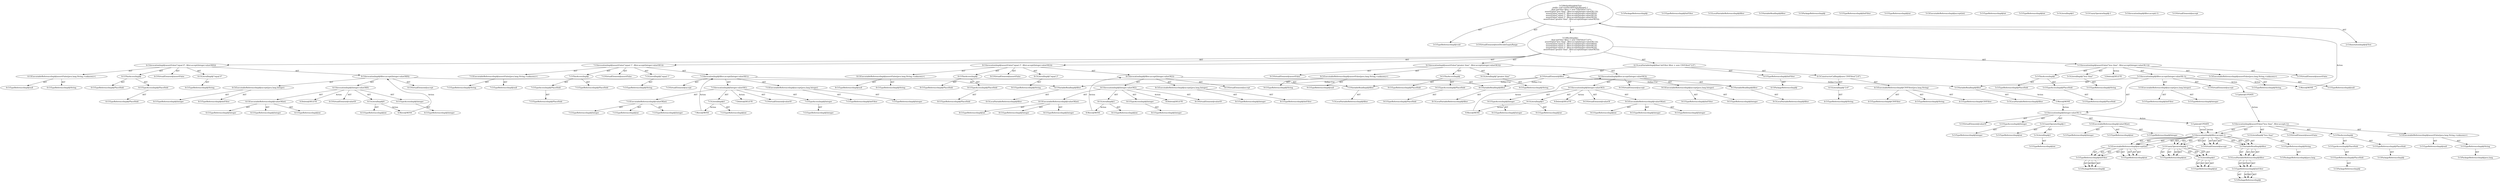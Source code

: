 digraph "testDecideEmptyRange#?" {
0 [label="3:CtTypeReferenceImpl@void" shape=ellipse]
1 [label="3:CtVirtualElement@testDecideEmptyRange" shape=ellipse]
2 [label="4:CtTypeReferenceImpl@IntFilter" shape=ellipse]
3 [label="4:CtPackageReferenceImpl@" shape=ellipse]
4 [label="4:CtExecutableReferenceImpl@CSVFilter(java.lang.String)" shape=ellipse]
5 [label="4:CtTypeReferenceImpl@CSVFilter" shape=ellipse]
6 [label="4:CtTypeReferenceImpl@CSVFilter" shape=ellipse]
7 [label="4:CtTypeReferenceImpl@String" shape=ellipse]
8 [label="4:CtLiteralImpl@\"2-0\"" shape=ellipse]
9 [label="4:CtTypeReferenceImpl@String" shape=ellipse]
10 [label="4:CtConstructorCallImpl@new CSVFilter(\"2-0\")" shape=ellipse]
11 [label="4:CtVirtualElement@filter" shape=ellipse]
12 [label="4:CtLocalVariableImpl@final IntFilter filter = new CSVFilter(\"2-0\")" shape=ellipse]
13 [label="5:CtExecutableReferenceImpl@assertFalse(java.lang.String,<unknown>)" shape=ellipse]
14 [label="5:CtTypeReferenceImpl@String" shape=ellipse]
15 [label="5:CtTypeReferenceImpl@null" shape=ellipse]
16 [label="5:CtVirtualElement@assertFalse" shape=ellipse]
17 [label="5:CtTypeAccessImpl@PlaceHold" shape=ellipse]
18 [label="5:CtTypeReferenceImpl@PlaceHold" shape=ellipse]
19 [label="5:CtThisAccessImpl@" shape=ellipse]
20 [label="5:CtTypeReferenceImpl@PlaceHold" shape=ellipse]
21 [label="5:CtLiteralImpl@\"less than\"" shape=ellipse]
22 [label="5:CtTypeReferenceImpl@String" shape=ellipse]
23 [label="5:CtExecutableReferenceImpl@accept(java.lang.Integer)" shape=ellipse]
24 [label="5:CtTypeReferenceImpl@IntFilter" shape=ellipse]
25 [label="5:CtTypeReferenceImpl@Integer" shape=ellipse]
26 [label="5:CtVirtualElement@accept" shape=ellipse]
27 [label="5:CtVariableReadImpl@filter" shape=ellipse]
28 [label="5:CtLocalVariableReferenceImpl@filter" shape=ellipse]
29 [label="5:CtExecutableReferenceImpl@valueOf(int)" shape=ellipse]
30 [label="5:CtTypeReferenceImpl@Integer" shape=ellipse]
31 [label="5:CtTypeReferenceImpl@Integer" shape=ellipse]
32 [label="5:CtTypeReferenceImpl@int" shape=ellipse]
33 [label="5:CtVirtualElement@valueOf" shape=ellipse]
34 [label="5:CtTypeAccessImpl@Integer" shape=ellipse]
35 [label="5:CtTypeReferenceImpl@Integer" shape=ellipse]
36 [label="5:CtLiteralImpl@1" shape=ellipse]
37 [label="5:CtTypeReferenceImpl@int" shape=ellipse]
38 [label="5:CtUnaryOperatorImpl@-1" shape=ellipse]
39 [label="5:CtTypeReferenceImpl@int" shape=ellipse]
40 [label="5:CtInvocationImpl@Integer.valueOf(-1)" shape=ellipse]
41 [label="5:CtInvocationImpl@filter.accept(Integer.valueOf(-1))" shape=ellipse]
42 [label="5:CtInvocationImpl@assertFalse(\"less than\", filter.accept(Integer.valueOf(-1)))" shape=ellipse]
43 [label="6:CtExecutableReferenceImpl@assertFalse(java.lang.String,<unknown>)" shape=ellipse]
44 [label="6:CtTypeReferenceImpl@String" shape=ellipse]
45 [label="6:CtTypeReferenceImpl@null" shape=ellipse]
46 [label="6:CtVirtualElement@assertFalse" shape=ellipse]
47 [label="6:CtTypeAccessImpl@PlaceHold" shape=ellipse]
48 [label="6:CtTypeReferenceImpl@PlaceHold" shape=ellipse]
49 [label="6:CtThisAccessImpl@" shape=ellipse]
50 [label="6:CtTypeReferenceImpl@PlaceHold" shape=ellipse]
51 [label="6:CtLiteralImpl@\"equal 0\"" shape=ellipse]
52 [label="6:CtTypeReferenceImpl@String" shape=ellipse]
53 [label="6:CtExecutableReferenceImpl@accept(java.lang.Integer)" shape=ellipse]
54 [label="6:CtTypeReferenceImpl@IntFilter" shape=ellipse]
55 [label="6:CtTypeReferenceImpl@Integer" shape=ellipse]
56 [label="6:CtVirtualElement@accept" shape=ellipse]
57 [label="6:CtVariableReadImpl@filter" shape=ellipse]
58 [label="6:CtLocalVariableReferenceImpl@filter" shape=ellipse]
59 [label="6:CtExecutableReferenceImpl@valueOf(int)" shape=ellipse]
60 [label="6:CtTypeReferenceImpl@Integer" shape=ellipse]
61 [label="6:CtTypeReferenceImpl@Integer" shape=ellipse]
62 [label="6:CtTypeReferenceImpl@int" shape=ellipse]
63 [label="6:CtVirtualElement@valueOf" shape=ellipse]
64 [label="6:CtTypeAccessImpl@Integer" shape=ellipse]
65 [label="6:CtTypeReferenceImpl@Integer" shape=ellipse]
66 [label="6:CtLiteralImpl@0" shape=ellipse]
67 [label="6:CtTypeReferenceImpl@int" shape=ellipse]
68 [label="6:CtInvocationImpl@Integer.valueOf(0)" shape=ellipse]
69 [label="6:CtInvocationImpl@filter.accept(Integer.valueOf(0))" shape=ellipse]
70 [label="6:CtInvocationImpl@assertFalse(\"equal 0\", filter.accept(Integer.valueOf(0)))" shape=ellipse]
71 [label="7:CtExecutableReferenceImpl@assertFalse(java.lang.String,<unknown>)" shape=ellipse]
72 [label="7:CtTypeReferenceImpl@String" shape=ellipse]
73 [label="7:CtTypeReferenceImpl@null" shape=ellipse]
74 [label="7:CtVirtualElement@assertFalse" shape=ellipse]
75 [label="7:CtTypeAccessImpl@PlaceHold" shape=ellipse]
76 [label="7:CtTypeReferenceImpl@PlaceHold" shape=ellipse]
77 [label="7:CtThisAccessImpl@" shape=ellipse]
78 [label="7:CtTypeReferenceImpl@PlaceHold" shape=ellipse]
79 [label="7:CtLiteralImpl@\"equal 1\"" shape=ellipse]
80 [label="7:CtTypeReferenceImpl@String" shape=ellipse]
81 [label="7:CtExecutableReferenceImpl@accept(java.lang.Integer)" shape=ellipse]
82 [label="7:CtTypeReferenceImpl@IntFilter" shape=ellipse]
83 [label="7:CtTypeReferenceImpl@Integer" shape=ellipse]
84 [label="7:CtVirtualElement@accept" shape=ellipse]
85 [label="7:CtVariableReadImpl@filter" shape=ellipse]
86 [label="7:CtLocalVariableReferenceImpl@filter" shape=ellipse]
87 [label="7:CtExecutableReferenceImpl@valueOf(int)" shape=ellipse]
88 [label="7:CtTypeReferenceImpl@Integer" shape=ellipse]
89 [label="7:CtTypeReferenceImpl@Integer" shape=ellipse]
90 [label="7:CtTypeReferenceImpl@int" shape=ellipse]
91 [label="7:CtVirtualElement@valueOf" shape=ellipse]
92 [label="7:CtTypeAccessImpl@Integer" shape=ellipse]
93 [label="7:CtTypeReferenceImpl@Integer" shape=ellipse]
94 [label="7:CtLiteralImpl@1" shape=ellipse]
95 [label="7:CtTypeReferenceImpl@int" shape=ellipse]
96 [label="7:CtInvocationImpl@Integer.valueOf(1)" shape=ellipse]
97 [label="7:CtInvocationImpl@filter.accept(Integer.valueOf(1))" shape=ellipse]
98 [label="7:CtInvocationImpl@assertFalse(\"equal 1\", filter.accept(Integer.valueOf(1)))" shape=ellipse]
99 [label="8:CtExecutableReferenceImpl@assertFalse(java.lang.String,<unknown>)" shape=ellipse]
100 [label="8:CtTypeReferenceImpl@String" shape=ellipse]
101 [label="8:CtTypeReferenceImpl@null" shape=ellipse]
102 [label="8:CtVirtualElement@assertFalse" shape=ellipse]
103 [label="8:CtTypeAccessImpl@PlaceHold" shape=ellipse]
104 [label="8:CtTypeReferenceImpl@PlaceHold" shape=ellipse]
105 [label="8:CtThisAccessImpl@" shape=ellipse]
106 [label="8:CtTypeReferenceImpl@PlaceHold" shape=ellipse]
107 [label="8:CtLiteralImpl@\"equal 2\"" shape=ellipse]
108 [label="8:CtTypeReferenceImpl@String" shape=ellipse]
109 [label="8:CtExecutableReferenceImpl@accept(java.lang.Integer)" shape=ellipse]
110 [label="8:CtTypeReferenceImpl@IntFilter" shape=ellipse]
111 [label="8:CtTypeReferenceImpl@Integer" shape=ellipse]
112 [label="8:CtVirtualElement@accept" shape=ellipse]
113 [label="8:CtVariableReadImpl@filter" shape=ellipse]
114 [label="8:CtLocalVariableReferenceImpl@filter" shape=ellipse]
115 [label="8:CtExecutableReferenceImpl@valueOf(int)" shape=ellipse]
116 [label="8:CtTypeReferenceImpl@Integer" shape=ellipse]
117 [label="8:CtTypeReferenceImpl@Integer" shape=ellipse]
118 [label="8:CtTypeReferenceImpl@int" shape=ellipse]
119 [label="8:CtVirtualElement@valueOf" shape=ellipse]
120 [label="8:CtTypeAccessImpl@Integer" shape=ellipse]
121 [label="8:CtTypeReferenceImpl@Integer" shape=ellipse]
122 [label="8:CtLiteralImpl@2" shape=ellipse]
123 [label="8:CtTypeReferenceImpl@int" shape=ellipse]
124 [label="8:CtInvocationImpl@Integer.valueOf(2)" shape=ellipse]
125 [label="8:CtInvocationImpl@filter.accept(Integer.valueOf(2))" shape=ellipse]
126 [label="8:CtInvocationImpl@assertFalse(\"equal 2\", filter.accept(Integer.valueOf(2)))" shape=ellipse]
127 [label="9:CtExecutableReferenceImpl@assertFalse(java.lang.String,<unknown>)" shape=ellipse]
128 [label="9:CtTypeReferenceImpl@String" shape=ellipse]
129 [label="9:CtTypeReferenceImpl@null" shape=ellipse]
130 [label="9:CtVirtualElement@assertFalse" shape=ellipse]
131 [label="9:CtTypeAccessImpl@PlaceHold" shape=ellipse]
132 [label="9:CtTypeReferenceImpl@PlaceHold" shape=ellipse]
133 [label="9:CtThisAccessImpl@" shape=ellipse]
134 [label="9:CtTypeReferenceImpl@PlaceHold" shape=ellipse]
135 [label="9:CtLiteralImpl@\"greater than\"" shape=ellipse]
136 [label="9:CtTypeReferenceImpl@String" shape=ellipse]
137 [label="9:CtExecutableReferenceImpl@accept(java.lang.Integer)" shape=ellipse]
138 [label="9:CtTypeReferenceImpl@IntFilter" shape=ellipse]
139 [label="9:CtTypeReferenceImpl@Integer" shape=ellipse]
140 [label="9:CtVirtualElement@accept" shape=ellipse]
141 [label="9:CtVariableReadImpl@filter" shape=ellipse]
142 [label="9:CtLocalVariableReferenceImpl@filter" shape=ellipse]
143 [label="9:CtExecutableReferenceImpl@valueOf(int)" shape=ellipse]
144 [label="9:CtTypeReferenceImpl@Integer" shape=ellipse]
145 [label="9:CtTypeReferenceImpl@Integer" shape=ellipse]
146 [label="9:CtTypeReferenceImpl@int" shape=ellipse]
147 [label="9:CtVirtualElement@valueOf" shape=ellipse]
148 [label="9:CtTypeAccessImpl@Integer" shape=ellipse]
149 [label="9:CtTypeReferenceImpl@Integer" shape=ellipse]
150 [label="9:CtLiteralImpl@3" shape=ellipse]
151 [label="9:CtTypeReferenceImpl@int" shape=ellipse]
152 [label="9:CtInvocationImpl@Integer.valueOf(3)" shape=ellipse]
153 [label="9:CtInvocationImpl@filter.accept(Integer.valueOf(3))" shape=ellipse]
154 [label="9:CtInvocationImpl@assertFalse(\"greater than\", filter.accept(Integer.valueOf(3)))" shape=ellipse]
155 [label="3:CtBlockImpl@\{
    final IntFilter filter = new CSVFilter(\"2-0\");
    assertFalse(\"less than\", filter.accept(Integer.valueOf(-1)));
    assertFalse(\"equal 0\", filter.accept(Integer.valueOf(0)));
    assertFalse(\"equal 1\", filter.accept(Integer.valueOf(1)));
    assertFalse(\"equal 2\", filter.accept(Integer.valueOf(2)));
    assertFalse(\"greater than\", filter.accept(Integer.valueOf(3)));
\}" shape=ellipse]
156 [label="3:CtMethodImpl@@Test
public void testDecideEmptyRange() \{
    final IntFilter filter = new CSVFilter(\"2-0\");
    assertFalse(\"less than\", filter.accept(Integer.valueOf(-1)));
    assertFalse(\"equal 0\", filter.accept(Integer.valueOf(0)));
    assertFalse(\"equal 1\", filter.accept(Integer.valueOf(1)));
    assertFalse(\"equal 2\", filter.accept(Integer.valueOf(2)));
    assertFalse(\"greater than\", filter.accept(Integer.valueOf(3)));
\}" shape=ellipse]
157 [label="2:CtAnnotationImpl@@Test" shape=ellipse]
158 [label="5:Update@UPDATE" shape=ellipse]
159 [label="5:CtPackageReferenceImpl@" shape=ellipse]
160 [label="5:CtTypeReferenceImpl@PlaceHold" shape=ellipse]
161 [label="5:CtPackageReferenceImpl@" shape=ellipse]
162 [label="5:CtTypeReferenceImpl@PlaceHold" shape=ellipse]
163 [label="5:CtTypeAccessImpl@PlaceHold" shape=ellipse]
164 [label="5:CtThisAccessImpl@" shape=ellipse]
165 [label="5:CtPackageReferenceImpl@java.lang" shape=ellipse]
166 [label="5:CtTypeReferenceImpl@String" shape=ellipse]
167 [label="5:CtTypeReferenceImpl@null" shape=ellipse]
168 [label="5:CtExecutableReferenceImpl@assertFalse(java.lang.String,<unknown>)" shape=ellipse]
169 [label="5:CtPackageReferenceImpl@java.lang" shape=ellipse]
170 [label="5:CtTypeReferenceImpl@String" shape=ellipse]
171 [label="5:CtLiteralImpl@\"less than\"" shape=ellipse]
172 [label="5:CtPackageReferenceImpl@" shape=ellipse]
173 [label="5:CtTypeReferenceImpl@IntFilter" shape=ellipse]
174 [label="5:CtLocalVariableReferenceImpl@filter" shape=ellipse]
175 [label="5:CtVariableReadImpl@filter" shape=ellipse]
176 [label="5:CtPackageReferenceImpl@" shape=ellipse]
177 [label="5:CtTypeReferenceImpl@IntFilter" shape=ellipse]
178 [label="5:CtTypeReferenceImpl@int" shape=ellipse]
179 [label="5:CtExecutableReferenceImpl@accept(int)" shape=ellipse]
180 [label="5:CtTypeReferenceImpl@int" shape=ellipse]
181 [label="5:CtTypeReferenceImpl@int" shape=ellipse]
182 [label="5:CtLiteralImpl@1" shape=ellipse]
183 [label="5:CtUnaryOperatorImpl@-1" shape=ellipse]
184 [label="5:CtInvocationImpl@filter.accept(-1)" shape=ellipse]
185 [label="5:CtVirtualElement@accept" shape=ellipse]
186 [label="5:CtInvocationImpl@assertFalse(\"less than\", filter.accept(-1))" shape=ellipse]
187 [label="5:CtVirtualElement@assertFalse" shape=ellipse]
188 [label="5:Update@UPDATE" shape=ellipse]
189 [label="5:CtPackageReferenceImpl@" shape=ellipse]
190 [label="5:CtTypeReferenceImpl@IntFilter" shape=ellipse]
191 [label="5:CtLocalVariableReferenceImpl@filter" shape=ellipse]
192 [label="5:CtVariableReadImpl@filter" shape=ellipse]
193 [label="5:CtPackageReferenceImpl@" shape=ellipse]
194 [label="5:CtTypeReferenceImpl@IntFilter" shape=ellipse]
195 [label="5:CtTypeReferenceImpl@int" shape=ellipse]
196 [label="5:CtExecutableReferenceImpl@accept(int)" shape=ellipse]
197 [label="5:CtTypeReferenceImpl@int" shape=ellipse]
198 [label="5:CtTypeReferenceImpl@int" shape=ellipse]
199 [label="5:CtLiteralImpl@1" shape=ellipse]
200 [label="5:CtUnaryOperatorImpl@-1" shape=ellipse]
201 [label="5:CtInvocationImpl@filter.accept(-1)" shape=ellipse]
202 [label="5:CtVirtualElement@accept" shape=ellipse]
203 [label="5:Delete@DELETE" shape=ellipse]
204 [label="6:Delete@DELETE" shape=ellipse]
205 [label="7:Delete@DELETE" shape=ellipse]
206 [label="8:Delete@DELETE" shape=ellipse]
207 [label="9:Delete@DELETE" shape=ellipse]
208 [label="5:Move@MOVE" shape=ellipse]
209 [label="5:Move@MOVE" shape=ellipse]
210 [label="6:Move@MOVE" shape=ellipse]
211 [label="7:Move@MOVE" shape=ellipse]
212 [label="8:Move@MOVE" shape=ellipse]
213 [label="9:Move@MOVE" shape=ellipse]
2 -> 3 [label="AST"];
4 -> 5 [label="AST"];
4 -> 6 [label="AST"];
4 -> 7 [label="AST"];
8 -> 9 [label="AST"];
10 -> 4 [label="AST"];
10 -> 8 [label="AST"];
11 -> 27 [label="Define-Use"];
11 -> 57 [label="Define-Use"];
11 -> 85 [label="Define-Use"];
11 -> 113 [label="Define-Use"];
11 -> 141 [label="Define-Use"];
12 -> 11 [label="AST"];
12 -> 2 [label="AST"];
12 -> 10 [label="AST"];
13 -> 14 [label="AST"];
13 -> 15 [label="AST"];
17 -> 18 [label="AST"];
19 -> 20 [label="AST"];
19 -> 17 [label="AST"];
21 -> 22 [label="AST"];
23 -> 24 [label="AST"];
23 -> 25 [label="AST"];
27 -> 28 [label="AST"];
27 -> 209 [label="Action"];
29 -> 30 [label="AST"];
29 -> 31 [label="AST"];
29 -> 32 [label="AST"];
34 -> 35 [label="AST"];
36 -> 37 [label="AST"];
38 -> 39 [label="AST"];
38 -> 36 [label="AST"];
40 -> 33 [label="AST"];
40 -> 34 [label="AST"];
40 -> 29 [label="AST"];
40 -> 38 [label="AST"];
40 -> 188 [label="Action"];
41 -> 26 [label="AST"];
41 -> 27 [label="AST"];
41 -> 23 [label="AST"];
41 -> 40 [label="AST"];
41 -> 158 [label="Action"];
41 -> 208 [label="Action"];
42 -> 16 [label="AST"];
42 -> 19 [label="AST"];
42 -> 13 [label="AST"];
42 -> 21 [label="AST"];
42 -> 41 [label="AST"];
42 -> 203 [label="Action"];
43 -> 44 [label="AST"];
43 -> 45 [label="AST"];
47 -> 48 [label="AST"];
49 -> 50 [label="AST"];
49 -> 47 [label="AST"];
51 -> 52 [label="AST"];
53 -> 54 [label="AST"];
53 -> 55 [label="AST"];
57 -> 58 [label="AST"];
59 -> 60 [label="AST"];
59 -> 61 [label="AST"];
59 -> 62 [label="AST"];
64 -> 65 [label="AST"];
66 -> 67 [label="AST"];
66 -> 210 [label="Action"];
68 -> 63 [label="AST"];
68 -> 64 [label="AST"];
68 -> 59 [label="AST"];
68 -> 66 [label="AST"];
68 -> 204 [label="Action"];
69 -> 56 [label="AST"];
69 -> 57 [label="AST"];
69 -> 53 [label="AST"];
69 -> 68 [label="AST"];
70 -> 46 [label="AST"];
70 -> 49 [label="AST"];
70 -> 43 [label="AST"];
70 -> 51 [label="AST"];
70 -> 69 [label="AST"];
71 -> 72 [label="AST"];
71 -> 73 [label="AST"];
75 -> 76 [label="AST"];
77 -> 78 [label="AST"];
77 -> 75 [label="AST"];
79 -> 80 [label="AST"];
81 -> 82 [label="AST"];
81 -> 83 [label="AST"];
85 -> 86 [label="AST"];
87 -> 88 [label="AST"];
87 -> 89 [label="AST"];
87 -> 90 [label="AST"];
92 -> 93 [label="AST"];
94 -> 95 [label="AST"];
94 -> 211 [label="Action"];
96 -> 91 [label="AST"];
96 -> 92 [label="AST"];
96 -> 87 [label="AST"];
96 -> 94 [label="AST"];
96 -> 205 [label="Action"];
97 -> 84 [label="AST"];
97 -> 85 [label="AST"];
97 -> 81 [label="AST"];
97 -> 96 [label="AST"];
98 -> 74 [label="AST"];
98 -> 77 [label="AST"];
98 -> 71 [label="AST"];
98 -> 79 [label="AST"];
98 -> 97 [label="AST"];
99 -> 100 [label="AST"];
99 -> 101 [label="AST"];
103 -> 104 [label="AST"];
105 -> 106 [label="AST"];
105 -> 103 [label="AST"];
107 -> 108 [label="AST"];
109 -> 110 [label="AST"];
109 -> 111 [label="AST"];
113 -> 114 [label="AST"];
115 -> 116 [label="AST"];
115 -> 117 [label="AST"];
115 -> 118 [label="AST"];
120 -> 121 [label="AST"];
122 -> 123 [label="AST"];
122 -> 212 [label="Action"];
124 -> 119 [label="AST"];
124 -> 120 [label="AST"];
124 -> 115 [label="AST"];
124 -> 122 [label="AST"];
124 -> 206 [label="Action"];
125 -> 112 [label="AST"];
125 -> 113 [label="AST"];
125 -> 109 [label="AST"];
125 -> 124 [label="AST"];
126 -> 102 [label="AST"];
126 -> 105 [label="AST"];
126 -> 99 [label="AST"];
126 -> 107 [label="AST"];
126 -> 125 [label="AST"];
127 -> 128 [label="AST"];
127 -> 129 [label="AST"];
131 -> 132 [label="AST"];
133 -> 134 [label="AST"];
133 -> 131 [label="AST"];
135 -> 136 [label="AST"];
137 -> 138 [label="AST"];
137 -> 139 [label="AST"];
141 -> 142 [label="AST"];
143 -> 144 [label="AST"];
143 -> 145 [label="AST"];
143 -> 146 [label="AST"];
148 -> 149 [label="AST"];
150 -> 151 [label="AST"];
150 -> 213 [label="Action"];
152 -> 147 [label="AST"];
152 -> 148 [label="AST"];
152 -> 143 [label="AST"];
152 -> 150 [label="AST"];
152 -> 207 [label="Action"];
153 -> 140 [label="AST"];
153 -> 141 [label="AST"];
153 -> 137 [label="AST"];
153 -> 152 [label="AST"];
154 -> 130 [label="AST"];
154 -> 133 [label="AST"];
154 -> 127 [label="AST"];
154 -> 135 [label="AST"];
154 -> 153 [label="AST"];
155 -> 12 [label="AST"];
155 -> 42 [label="AST"];
155 -> 70 [label="AST"];
155 -> 98 [label="AST"];
155 -> 126 [label="AST"];
155 -> 154 [label="AST"];
156 -> 1 [label="AST"];
156 -> 157 [label="AST"];
156 -> 0 [label="AST"];
156 -> 155 [label="AST"];
158 -> 186 [label="Action"];
160 -> 159 [label="AST"];
162 -> 161 [label="AST"];
163 -> 162 [label="AST"];
164 -> 160 [label="AST"];
164 -> 163 [label="AST"];
166 -> 165 [label="AST"];
168 -> 166 [label="AST"];
168 -> 167 [label="AST"];
170 -> 169 [label="AST"];
171 -> 170 [label="AST"];
190 -> 189 [label="AST"];
190 -> 189 [label="AST"];
191 -> 190 [label="AST"];
191 -> 190 [label="AST"];
192 -> 191 [label="AST"];
192 -> 191 [label="AST"];
194 -> 193 [label="AST"];
194 -> 193 [label="AST"];
196 -> 194 [label="AST"];
196 -> 194 [label="AST"];
196 -> 195 [label="AST"];
196 -> 195 [label="AST"];
199 -> 198 [label="AST"];
199 -> 198 [label="AST"];
200 -> 197 [label="AST"];
200 -> 197 [label="AST"];
200 -> 199 [label="AST"];
200 -> 199 [label="AST"];
201 -> 202 [label="AST"];
201 -> 202 [label="AST"];
201 -> 192 [label="AST"];
201 -> 192 [label="AST"];
201 -> 196 [label="AST"];
201 -> 196 [label="AST"];
201 -> 200 [label="AST"];
201 -> 200 [label="AST"];
186 -> 187 [label="AST"];
186 -> 164 [label="AST"];
186 -> 168 [label="AST"];
186 -> 171 [label="AST"];
186 -> 201 [label="AST"];
186 -> 201 [label="AST"];
188 -> 201 [label="Action"];
188 -> 201 [label="Action"];
190 -> 189 [label="AST"];
190 -> 189 [label="AST"];
191 -> 190 [label="AST"];
191 -> 190 [label="AST"];
192 -> 191 [label="AST"];
192 -> 191 [label="AST"];
194 -> 193 [label="AST"];
194 -> 193 [label="AST"];
196 -> 194 [label="AST"];
196 -> 194 [label="AST"];
196 -> 195 [label="AST"];
196 -> 195 [label="AST"];
199 -> 198 [label="AST"];
199 -> 198 [label="AST"];
200 -> 197 [label="AST"];
200 -> 197 [label="AST"];
200 -> 199 [label="AST"];
200 -> 199 [label="AST"];
201 -> 202 [label="AST"];
201 -> 202 [label="AST"];
201 -> 192 [label="AST"];
201 -> 192 [label="AST"];
201 -> 196 [label="AST"];
201 -> 196 [label="AST"];
201 -> 200 [label="AST"];
201 -> 200 [label="AST"];
208 -> 156 [label="Action"];
209 -> 40 [label="Action"];
210 -> 69 [label="Action"];
211 -> 97 [label="Action"];
212 -> 125 [label="Action"];
213 -> 153 [label="Action"];
}